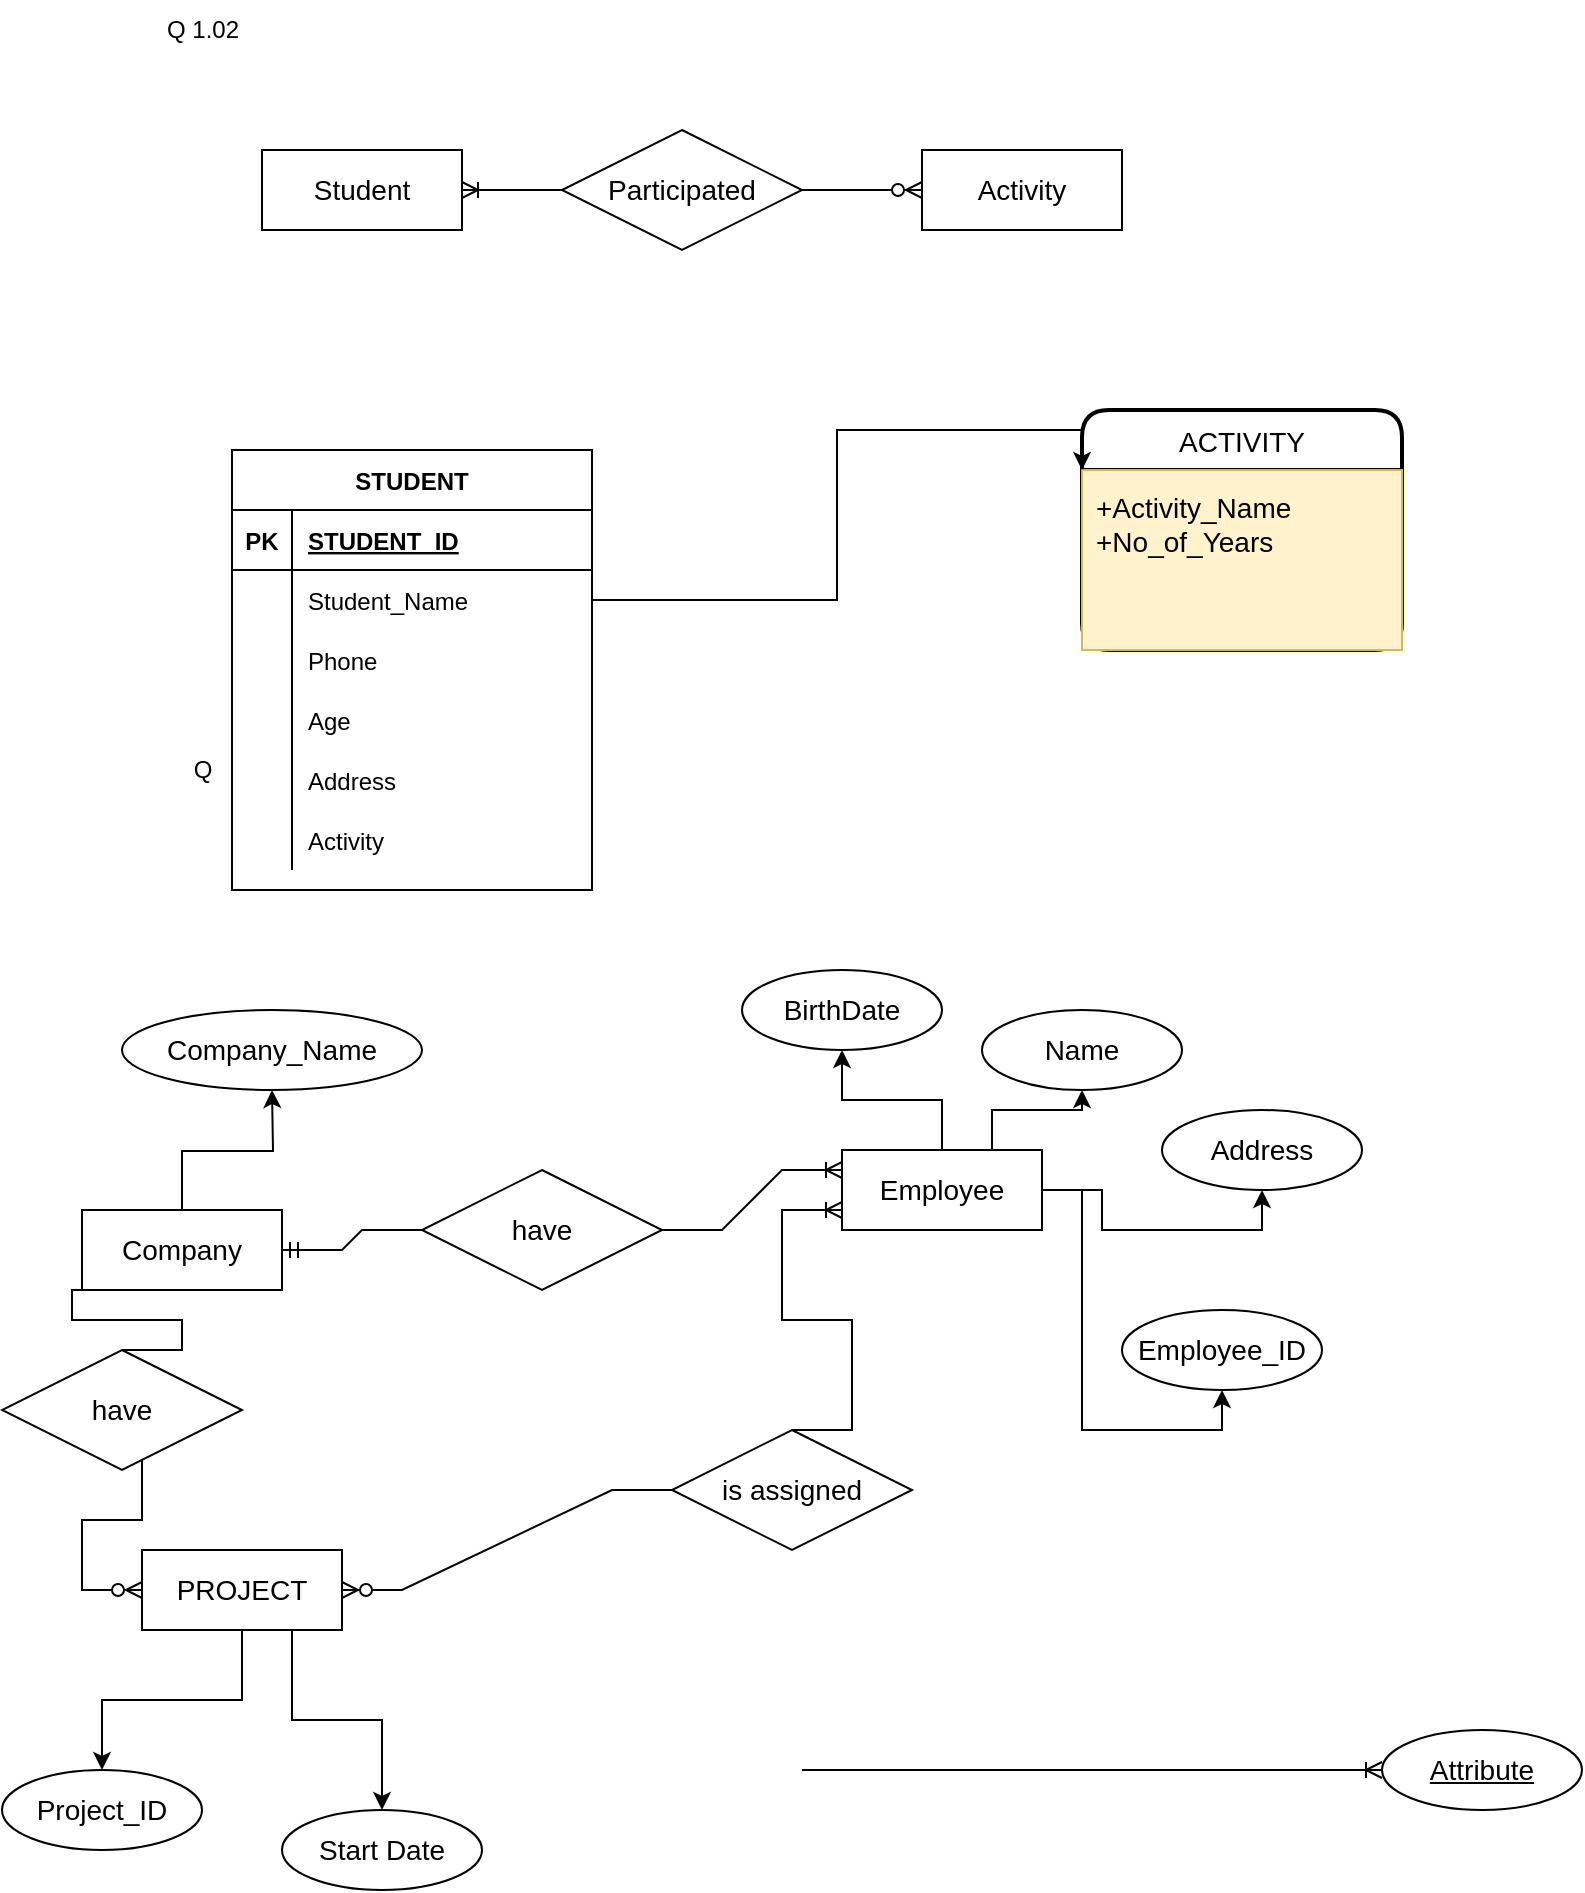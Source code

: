 <mxfile version="20.3.3" type="github">
  <diagram id="R2lEEEUBdFMjLlhIrx00" name="Page-1">
    <mxGraphModel dx="1773" dy="547" grid="1" gridSize="10" guides="1" tooltips="1" connect="1" arrows="1" fold="1" page="1" pageScale="1" pageWidth="850" pageHeight="1100" math="0" shadow="0" extFonts="Permanent Marker^https://fonts.googleapis.com/css?family=Permanent+Marker">
      <root>
        <mxCell id="0" />
        <mxCell id="1" parent="0" />
        <mxCell id="ZcLhKv0oavenat63V7S2-14" value="STUDENT" style="shape=table;startSize=30;container=1;collapsible=1;childLayout=tableLayout;fixedRows=1;rowLines=0;fontStyle=1;align=center;resizeLast=1;strokeColor=default;" vertex="1" parent="1">
          <mxGeometry x="85" y="250" width="180" height="220" as="geometry" />
        </mxCell>
        <mxCell id="ZcLhKv0oavenat63V7S2-15" value="" style="shape=tableRow;horizontal=0;startSize=0;swimlaneHead=0;swimlaneBody=0;fillColor=none;collapsible=0;dropTarget=0;points=[[0,0.5],[1,0.5]];portConstraint=eastwest;top=0;left=0;right=0;bottom=1;strokeColor=default;" vertex="1" parent="ZcLhKv0oavenat63V7S2-14">
          <mxGeometry y="30" width="180" height="30" as="geometry" />
        </mxCell>
        <mxCell id="ZcLhKv0oavenat63V7S2-16" value="PK" style="shape=partialRectangle;connectable=0;fillColor=none;top=0;left=0;bottom=0;right=0;fontStyle=1;overflow=hidden;strokeColor=default;" vertex="1" parent="ZcLhKv0oavenat63V7S2-15">
          <mxGeometry width="30" height="30" as="geometry">
            <mxRectangle width="30" height="30" as="alternateBounds" />
          </mxGeometry>
        </mxCell>
        <mxCell id="ZcLhKv0oavenat63V7S2-17" value="STUDENT_ID" style="shape=partialRectangle;connectable=0;fillColor=none;top=0;left=0;bottom=0;right=0;align=left;spacingLeft=6;fontStyle=5;overflow=hidden;strokeColor=default;" vertex="1" parent="ZcLhKv0oavenat63V7S2-15">
          <mxGeometry x="30" width="150" height="30" as="geometry">
            <mxRectangle width="150" height="30" as="alternateBounds" />
          </mxGeometry>
        </mxCell>
        <mxCell id="ZcLhKv0oavenat63V7S2-18" value="" style="shape=tableRow;horizontal=0;startSize=0;swimlaneHead=0;swimlaneBody=0;fillColor=none;collapsible=0;dropTarget=0;points=[[0,0.5],[1,0.5]];portConstraint=eastwest;top=0;left=0;right=0;bottom=0;strokeColor=default;" vertex="1" parent="ZcLhKv0oavenat63V7S2-14">
          <mxGeometry y="60" width="180" height="30" as="geometry" />
        </mxCell>
        <mxCell id="ZcLhKv0oavenat63V7S2-19" value="" style="shape=partialRectangle;connectable=0;fillColor=none;top=0;left=0;bottom=0;right=0;editable=1;overflow=hidden;strokeColor=default;" vertex="1" parent="ZcLhKv0oavenat63V7S2-18">
          <mxGeometry width="30" height="30" as="geometry">
            <mxRectangle width="30" height="30" as="alternateBounds" />
          </mxGeometry>
        </mxCell>
        <mxCell id="ZcLhKv0oavenat63V7S2-20" value="Student_Name" style="shape=partialRectangle;connectable=0;fillColor=none;top=0;left=0;bottom=0;right=0;align=left;spacingLeft=6;overflow=hidden;strokeColor=default;" vertex="1" parent="ZcLhKv0oavenat63V7S2-18">
          <mxGeometry x="30" width="150" height="30" as="geometry">
            <mxRectangle width="150" height="30" as="alternateBounds" />
          </mxGeometry>
        </mxCell>
        <mxCell id="ZcLhKv0oavenat63V7S2-21" value="" style="shape=tableRow;horizontal=0;startSize=0;swimlaneHead=0;swimlaneBody=0;fillColor=none;collapsible=0;dropTarget=0;points=[[0,0.5],[1,0.5]];portConstraint=eastwest;top=0;left=0;right=0;bottom=0;strokeColor=default;" vertex="1" parent="ZcLhKv0oavenat63V7S2-14">
          <mxGeometry y="90" width="180" height="30" as="geometry" />
        </mxCell>
        <mxCell id="ZcLhKv0oavenat63V7S2-22" value="" style="shape=partialRectangle;connectable=0;fillColor=none;top=0;left=0;bottom=0;right=0;editable=1;overflow=hidden;strokeColor=default;" vertex="1" parent="ZcLhKv0oavenat63V7S2-21">
          <mxGeometry width="30" height="30" as="geometry">
            <mxRectangle width="30" height="30" as="alternateBounds" />
          </mxGeometry>
        </mxCell>
        <mxCell id="ZcLhKv0oavenat63V7S2-23" value="Phone" style="shape=partialRectangle;connectable=0;fillColor=none;top=0;left=0;bottom=0;right=0;align=left;spacingLeft=6;overflow=hidden;strokeColor=default;" vertex="1" parent="ZcLhKv0oavenat63V7S2-21">
          <mxGeometry x="30" width="150" height="30" as="geometry">
            <mxRectangle width="150" height="30" as="alternateBounds" />
          </mxGeometry>
        </mxCell>
        <mxCell id="ZcLhKv0oavenat63V7S2-24" value="" style="shape=tableRow;horizontal=0;startSize=0;swimlaneHead=0;swimlaneBody=0;fillColor=none;collapsible=0;dropTarget=0;points=[[0,0.5],[1,0.5]];portConstraint=eastwest;top=0;left=0;right=0;bottom=0;strokeColor=default;" vertex="1" parent="ZcLhKv0oavenat63V7S2-14">
          <mxGeometry y="120" width="180" height="30" as="geometry" />
        </mxCell>
        <mxCell id="ZcLhKv0oavenat63V7S2-25" value="" style="shape=partialRectangle;connectable=0;fillColor=none;top=0;left=0;bottom=0;right=0;editable=1;overflow=hidden;strokeColor=default;" vertex="1" parent="ZcLhKv0oavenat63V7S2-24">
          <mxGeometry width="30" height="30" as="geometry">
            <mxRectangle width="30" height="30" as="alternateBounds" />
          </mxGeometry>
        </mxCell>
        <mxCell id="ZcLhKv0oavenat63V7S2-26" value="Age" style="shape=partialRectangle;connectable=0;fillColor=none;top=0;left=0;bottom=0;right=0;align=left;spacingLeft=6;overflow=hidden;strokeColor=default;" vertex="1" parent="ZcLhKv0oavenat63V7S2-24">
          <mxGeometry x="30" width="150" height="30" as="geometry">
            <mxRectangle width="150" height="30" as="alternateBounds" />
          </mxGeometry>
        </mxCell>
        <mxCell id="ZcLhKv0oavenat63V7S2-30" value="" style="shape=tableRow;horizontal=0;startSize=0;swimlaneHead=0;swimlaneBody=0;fillColor=none;collapsible=0;dropTarget=0;points=[[0,0.5],[1,0.5]];portConstraint=eastwest;top=0;left=0;right=0;bottom=0;strokeColor=default;" vertex="1" parent="ZcLhKv0oavenat63V7S2-14">
          <mxGeometry y="150" width="180" height="30" as="geometry" />
        </mxCell>
        <mxCell id="ZcLhKv0oavenat63V7S2-31" value="" style="shape=partialRectangle;connectable=0;fillColor=none;top=0;left=0;bottom=0;right=0;editable=1;overflow=hidden;strokeColor=default;" vertex="1" parent="ZcLhKv0oavenat63V7S2-30">
          <mxGeometry width="30" height="30" as="geometry">
            <mxRectangle width="30" height="30" as="alternateBounds" />
          </mxGeometry>
        </mxCell>
        <mxCell id="ZcLhKv0oavenat63V7S2-32" value="Address" style="shape=partialRectangle;connectable=0;fillColor=none;top=0;left=0;bottom=0;right=0;align=left;spacingLeft=6;overflow=hidden;strokeColor=default;" vertex="1" parent="ZcLhKv0oavenat63V7S2-30">
          <mxGeometry x="30" width="150" height="30" as="geometry">
            <mxRectangle width="150" height="30" as="alternateBounds" />
          </mxGeometry>
        </mxCell>
        <mxCell id="ZcLhKv0oavenat63V7S2-27" value="" style="shape=tableRow;horizontal=0;startSize=0;swimlaneHead=0;swimlaneBody=0;fillColor=none;collapsible=0;dropTarget=0;points=[[0,0.5],[1,0.5]];portConstraint=eastwest;top=0;left=0;right=0;bottom=0;strokeColor=default;" vertex="1" parent="ZcLhKv0oavenat63V7S2-14">
          <mxGeometry y="180" width="180" height="30" as="geometry" />
        </mxCell>
        <mxCell id="ZcLhKv0oavenat63V7S2-28" value="" style="shape=partialRectangle;connectable=0;fillColor=none;top=0;left=0;bottom=0;right=0;editable=1;overflow=hidden;strokeColor=default;" vertex="1" parent="ZcLhKv0oavenat63V7S2-27">
          <mxGeometry width="30" height="30" as="geometry">
            <mxRectangle width="30" height="30" as="alternateBounds" />
          </mxGeometry>
        </mxCell>
        <mxCell id="ZcLhKv0oavenat63V7S2-29" value="Activity" style="shape=partialRectangle;connectable=0;fillColor=none;top=0;left=0;bottom=0;right=0;align=left;spacingLeft=6;overflow=hidden;strokeColor=default;" vertex="1" parent="ZcLhKv0oavenat63V7S2-27">
          <mxGeometry x="30" width="150" height="30" as="geometry">
            <mxRectangle width="150" height="30" as="alternateBounds" />
          </mxGeometry>
        </mxCell>
        <mxCell id="ZcLhKv0oavenat63V7S2-33" value="ACTIVITY" style="swimlane;childLayout=stackLayout;horizontal=1;startSize=30;horizontalStack=0;rounded=1;fontSize=14;fontStyle=0;strokeWidth=2;resizeParent=0;resizeLast=1;shadow=0;dashed=0;align=center;strokeColor=default;" vertex="1" parent="1">
          <mxGeometry x="510" y="230" width="160" height="120" as="geometry" />
        </mxCell>
        <mxCell id="ZcLhKv0oavenat63V7S2-34" value="+Activity_Name&lt;br&gt;+No_of_Years" style="align=left;strokeColor=#d6b656;fillColor=#fff2cc;spacingLeft=4;fontSize=14;verticalAlign=top;resizable=0;rotatable=0;part=1;spacingTop=3;spacing=3;labelBackgroundColor=none;html=1;strokeWidth=1;shadow=0;" vertex="1" parent="ZcLhKv0oavenat63V7S2-33">
          <mxGeometry y="30" width="160" height="90" as="geometry" />
        </mxCell>
        <mxCell id="ZcLhKv0oavenat63V7S2-36" style="edgeStyle=orthogonalEdgeStyle;rounded=0;orthogonalLoop=1;jettySize=auto;html=1;exitX=0.5;exitY=1;exitDx=0;exitDy=0;" edge="1" parent="ZcLhKv0oavenat63V7S2-33" source="ZcLhKv0oavenat63V7S2-34" target="ZcLhKv0oavenat63V7S2-34">
          <mxGeometry relative="1" as="geometry" />
        </mxCell>
        <mxCell id="ZcLhKv0oavenat63V7S2-40" value="Q 1.02" style="text;html=1;align=center;verticalAlign=middle;resizable=0;points=[];autosize=1;strokeColor=none;fillColor=none;" vertex="1" parent="1">
          <mxGeometry x="40" y="25" width="60" height="30" as="geometry" />
        </mxCell>
        <mxCell id="ZcLhKv0oavenat63V7S2-41" value="Q" style="text;html=1;align=center;verticalAlign=middle;resizable=0;points=[];autosize=1;strokeColor=none;fillColor=none;" vertex="1" parent="1">
          <mxGeometry x="55" y="395" width="30" height="30" as="geometry" />
        </mxCell>
        <mxCell id="ZcLhKv0oavenat63V7S2-71" style="edgeStyle=orthogonalEdgeStyle;rounded=0;orthogonalLoop=1;jettySize=auto;html=1;exitX=0.5;exitY=0;exitDx=0;exitDy=0;entryX=0.5;entryY=1;entryDx=0;entryDy=0;fontSize=14;" edge="1" parent="1" source="ZcLhKv0oavenat63V7S2-42">
          <mxGeometry relative="1" as="geometry">
            <mxPoint x="105" y="570" as="targetPoint" />
          </mxGeometry>
        </mxCell>
        <mxCell id="ZcLhKv0oavenat63V7S2-42" value="Company" style="whiteSpace=wrap;html=1;align=center;shadow=0;labelBackgroundColor=none;strokeColor=default;strokeWidth=1;fontSize=14;" vertex="1" parent="1">
          <mxGeometry x="10" y="630" width="100" height="40" as="geometry" />
        </mxCell>
        <mxCell id="ZcLhKv0oavenat63V7S2-51" style="edgeStyle=orthogonalEdgeStyle;rounded=0;orthogonalLoop=1;jettySize=auto;html=1;exitX=0.5;exitY=0;exitDx=0;exitDy=0;entryX=0.5;entryY=1;entryDx=0;entryDy=0;fontSize=14;" edge="1" parent="1" source="ZcLhKv0oavenat63V7S2-43" target="ZcLhKv0oavenat63V7S2-46">
          <mxGeometry relative="1" as="geometry" />
        </mxCell>
        <mxCell id="ZcLhKv0oavenat63V7S2-52" style="edgeStyle=orthogonalEdgeStyle;rounded=0;orthogonalLoop=1;jettySize=auto;html=1;exitX=0.75;exitY=0;exitDx=0;exitDy=0;fontSize=14;" edge="1" parent="1" source="ZcLhKv0oavenat63V7S2-43" target="ZcLhKv0oavenat63V7S2-44">
          <mxGeometry relative="1" as="geometry" />
        </mxCell>
        <mxCell id="ZcLhKv0oavenat63V7S2-55" style="edgeStyle=orthogonalEdgeStyle;rounded=0;orthogonalLoop=1;jettySize=auto;html=1;exitX=1;exitY=0.5;exitDx=0;exitDy=0;entryX=0.5;entryY=1;entryDx=0;entryDy=0;fontSize=14;" edge="1" parent="1" source="ZcLhKv0oavenat63V7S2-43" target="ZcLhKv0oavenat63V7S2-45">
          <mxGeometry relative="1" as="geometry" />
        </mxCell>
        <mxCell id="ZcLhKv0oavenat63V7S2-79" style="edgeStyle=orthogonalEdgeStyle;rounded=0;orthogonalLoop=1;jettySize=auto;html=1;entryX=0.5;entryY=1;entryDx=0;entryDy=0;fontSize=14;" edge="1" parent="1" source="ZcLhKv0oavenat63V7S2-43" target="ZcLhKv0oavenat63V7S2-78">
          <mxGeometry relative="1" as="geometry" />
        </mxCell>
        <mxCell id="ZcLhKv0oavenat63V7S2-43" value="Employee" style="whiteSpace=wrap;html=1;align=center;shadow=0;labelBackgroundColor=none;strokeColor=default;strokeWidth=1;fontSize=14;" vertex="1" parent="1">
          <mxGeometry x="390" y="600" width="100" height="40" as="geometry" />
        </mxCell>
        <mxCell id="ZcLhKv0oavenat63V7S2-44" value="Name" style="ellipse;whiteSpace=wrap;html=1;align=center;shadow=0;labelBackgroundColor=none;strokeColor=default;strokeWidth=1;fontSize=14;" vertex="1" parent="1">
          <mxGeometry x="460" y="530" width="100" height="40" as="geometry" />
        </mxCell>
        <mxCell id="ZcLhKv0oavenat63V7S2-45" value="Address" style="ellipse;whiteSpace=wrap;html=1;align=center;shadow=0;labelBackgroundColor=none;strokeColor=default;strokeWidth=1;fontSize=14;" vertex="1" parent="1">
          <mxGeometry x="550" y="580" width="100" height="40" as="geometry" />
        </mxCell>
        <mxCell id="ZcLhKv0oavenat63V7S2-46" value="BirthDate" style="ellipse;whiteSpace=wrap;html=1;align=center;shadow=0;labelBackgroundColor=none;strokeColor=default;strokeWidth=1;fontSize=14;" vertex="1" parent="1">
          <mxGeometry x="340" y="510" width="100" height="40" as="geometry" />
        </mxCell>
        <mxCell id="ZcLhKv0oavenat63V7S2-47" value="have" style="shape=rhombus;perimeter=rhombusPerimeter;whiteSpace=wrap;html=1;align=center;shadow=0;labelBackgroundColor=none;strokeColor=default;strokeWidth=1;fontSize=14;" vertex="1" parent="1">
          <mxGeometry x="180" y="610" width="120" height="60" as="geometry" />
        </mxCell>
        <mxCell id="ZcLhKv0oavenat63V7S2-58" value="" style="edgeStyle=entityRelationEdgeStyle;fontSize=12;html=1;endArrow=ERmandOne;rounded=0;entryX=1;entryY=0.5;entryDx=0;entryDy=0;exitX=0;exitY=0.5;exitDx=0;exitDy=0;" edge="1" parent="1" source="ZcLhKv0oavenat63V7S2-47" target="ZcLhKv0oavenat63V7S2-42">
          <mxGeometry width="100" height="100" relative="1" as="geometry">
            <mxPoint x="220" y="650" as="sourcePoint" />
            <mxPoint x="470" y="600" as="targetPoint" />
          </mxGeometry>
        </mxCell>
        <mxCell id="ZcLhKv0oavenat63V7S2-59" value="" style="edgeStyle=entityRelationEdgeStyle;fontSize=12;html=1;endArrow=ERoneToMany;rounded=0;entryX=0;entryY=0.25;entryDx=0;entryDy=0;" edge="1" parent="1" source="ZcLhKv0oavenat63V7S2-47" target="ZcLhKv0oavenat63V7S2-43">
          <mxGeometry width="100" height="100" relative="1" as="geometry">
            <mxPoint x="290" y="720" as="sourcePoint" />
            <mxPoint x="390" y="620" as="targetPoint" />
          </mxGeometry>
        </mxCell>
        <mxCell id="ZcLhKv0oavenat63V7S2-63" value="" style="edgeStyle=orthogonalEdgeStyle;rounded=0;orthogonalLoop=1;jettySize=auto;html=1;fontSize=14;" edge="1" parent="1" source="ZcLhKv0oavenat63V7S2-60" target="ZcLhKv0oavenat63V7S2-62">
          <mxGeometry relative="1" as="geometry" />
        </mxCell>
        <mxCell id="ZcLhKv0oavenat63V7S2-75" style="edgeStyle=orthogonalEdgeStyle;rounded=0;orthogonalLoop=1;jettySize=auto;html=1;exitX=0.75;exitY=1;exitDx=0;exitDy=0;entryX=0.5;entryY=0;entryDx=0;entryDy=0;fontSize=14;" edge="1" parent="1" source="ZcLhKv0oavenat63V7S2-60" target="ZcLhKv0oavenat63V7S2-74">
          <mxGeometry relative="1" as="geometry" />
        </mxCell>
        <mxCell id="ZcLhKv0oavenat63V7S2-60" value="PROJECT" style="whiteSpace=wrap;html=1;align=center;shadow=0;labelBackgroundColor=none;strokeColor=default;strokeWidth=1;fontSize=14;" vertex="1" parent="1">
          <mxGeometry x="40" y="800" width="100" height="40" as="geometry" />
        </mxCell>
        <mxCell id="ZcLhKv0oavenat63V7S2-61" value="" style="edgeStyle=entityRelationEdgeStyle;fontSize=12;html=1;endArrow=ERzeroToMany;endFill=1;rounded=0;exitX=0.25;exitY=1;exitDx=0;exitDy=0;entryX=0;entryY=0.5;entryDx=0;entryDy=0;entryPerimeter=0;startArrow=none;" edge="1" parent="1" source="ZcLhKv0oavenat63V7S2-64" target="ZcLhKv0oavenat63V7S2-60">
          <mxGeometry width="100" height="100" relative="1" as="geometry">
            <mxPoint x="20" y="710" as="sourcePoint" />
            <mxPoint x="30" y="820" as="targetPoint" />
          </mxGeometry>
        </mxCell>
        <mxCell id="ZcLhKv0oavenat63V7S2-62" value="Project_ID" style="ellipse;whiteSpace=wrap;html=1;align=center;shadow=0;labelBackgroundColor=none;strokeColor=default;strokeWidth=1;fontSize=14;" vertex="1" parent="1">
          <mxGeometry x="-30" y="910" width="100" height="40" as="geometry" />
        </mxCell>
        <mxCell id="ZcLhKv0oavenat63V7S2-65" value="is assigned " style="shape=rhombus;perimeter=rhombusPerimeter;whiteSpace=wrap;html=1;align=center;shadow=0;labelBackgroundColor=none;strokeColor=default;strokeWidth=1;fontSize=14;" vertex="1" parent="1">
          <mxGeometry x="305" y="740" width="120" height="60" as="geometry" />
        </mxCell>
        <mxCell id="ZcLhKv0oavenat63V7S2-66" value="" style="edgeStyle=entityRelationEdgeStyle;fontSize=12;html=1;endArrow=ERzeroToMany;endFill=1;rounded=0;entryX=1;entryY=0.5;entryDx=0;entryDy=0;exitX=0;exitY=0.5;exitDx=0;exitDy=0;" edge="1" parent="1" source="ZcLhKv0oavenat63V7S2-65" target="ZcLhKv0oavenat63V7S2-60">
          <mxGeometry width="100" height="100" relative="1" as="geometry">
            <mxPoint x="370" y="850" as="sourcePoint" />
            <mxPoint x="470" y="750" as="targetPoint" />
          </mxGeometry>
        </mxCell>
        <mxCell id="ZcLhKv0oavenat63V7S2-68" value="" style="edgeStyle=entityRelationEdgeStyle;fontSize=12;html=1;endArrow=ERoneToMany;rounded=0;" edge="1" parent="1" target="ZcLhKv0oavenat63V7S2-69">
          <mxGeometry width="100" height="100" relative="1" as="geometry">
            <mxPoint x="370" y="910" as="sourcePoint" />
            <mxPoint x="710" y="910" as="targetPoint" />
          </mxGeometry>
        </mxCell>
        <mxCell id="ZcLhKv0oavenat63V7S2-69" value="Attribute" style="ellipse;whiteSpace=wrap;html=1;align=center;fontStyle=4;shadow=0;labelBackgroundColor=none;strokeColor=default;strokeWidth=1;fontSize=14;" vertex="1" parent="1">
          <mxGeometry x="660" y="890" width="100" height="40" as="geometry" />
        </mxCell>
        <mxCell id="ZcLhKv0oavenat63V7S2-72" value="Company_Name" style="ellipse;whiteSpace=wrap;html=1;align=center;shadow=0;labelBackgroundColor=none;strokeColor=default;strokeWidth=1;fontSize=14;" vertex="1" parent="1">
          <mxGeometry x="30" y="530" width="150" height="40" as="geometry" />
        </mxCell>
        <mxCell id="ZcLhKv0oavenat63V7S2-74" value="Start Date" style="ellipse;whiteSpace=wrap;html=1;align=center;shadow=0;labelBackgroundColor=none;strokeColor=default;strokeWidth=1;fontSize=14;" vertex="1" parent="1">
          <mxGeometry x="110" y="930" width="100" height="40" as="geometry" />
        </mxCell>
        <mxCell id="ZcLhKv0oavenat63V7S2-76" value="" style="edgeStyle=entityRelationEdgeStyle;fontSize=12;html=1;endArrow=ERoneToMany;rounded=0;entryX=0;entryY=0.75;entryDx=0;entryDy=0;exitX=0.5;exitY=0;exitDx=0;exitDy=0;" edge="1" parent="1" source="ZcLhKv0oavenat63V7S2-65" target="ZcLhKv0oavenat63V7S2-43">
          <mxGeometry width="100" height="100" relative="1" as="geometry">
            <mxPoint x="325" y="760" as="sourcePoint" />
            <mxPoint x="425" y="660" as="targetPoint" />
          </mxGeometry>
        </mxCell>
        <mxCell id="ZcLhKv0oavenat63V7S2-78" value="Employee_ID" style="ellipse;whiteSpace=wrap;html=1;align=center;shadow=0;labelBackgroundColor=none;strokeColor=default;strokeWidth=1;fontSize=14;" vertex="1" parent="1">
          <mxGeometry x="530" y="680" width="100" height="40" as="geometry" />
        </mxCell>
        <mxCell id="ZcLhKv0oavenat63V7S2-81" value="Student" style="whiteSpace=wrap;html=1;align=center;shadow=0;labelBackgroundColor=none;strokeColor=default;strokeWidth=1;fontSize=14;" vertex="1" parent="1">
          <mxGeometry x="100" y="100" width="100" height="40" as="geometry" />
        </mxCell>
        <mxCell id="ZcLhKv0oavenat63V7S2-82" value="Activity" style="whiteSpace=wrap;html=1;align=center;shadow=0;labelBackgroundColor=none;strokeColor=default;strokeWidth=1;fontSize=14;" vertex="1" parent="1">
          <mxGeometry x="430" y="100" width="100" height="40" as="geometry" />
        </mxCell>
        <mxCell id="ZcLhKv0oavenat63V7S2-83" value="" style="edgeStyle=entityRelationEdgeStyle;fontSize=12;html=1;endArrow=ERoneToMany;startArrow=ERzeroToMany;rounded=0;entryX=1;entryY=0.5;entryDx=0;entryDy=0;exitX=0;exitY=0.5;exitDx=0;exitDy=0;" edge="1" parent="1" source="ZcLhKv0oavenat63V7S2-82" target="ZcLhKv0oavenat63V7S2-81">
          <mxGeometry width="100" height="100" relative="1" as="geometry">
            <mxPoint x="370" y="430" as="sourcePoint" />
            <mxPoint x="470" y="330" as="targetPoint" />
          </mxGeometry>
        </mxCell>
        <mxCell id="ZcLhKv0oavenat63V7S2-84" value="Participated" style="shape=rhombus;perimeter=rhombusPerimeter;whiteSpace=wrap;html=1;align=center;shadow=0;labelBackgroundColor=none;strokeColor=default;strokeWidth=1;fontSize=14;" vertex="1" parent="1">
          <mxGeometry x="250" y="90" width="120" height="60" as="geometry" />
        </mxCell>
        <mxCell id="ZcLhKv0oavenat63V7S2-86" style="edgeStyle=orthogonalEdgeStyle;rounded=0;orthogonalLoop=1;jettySize=auto;html=1;exitX=1;exitY=0.5;exitDx=0;exitDy=0;entryX=0;entryY=0;entryDx=0;entryDy=0;fontSize=14;" edge="1" parent="1" source="ZcLhKv0oavenat63V7S2-18" target="ZcLhKv0oavenat63V7S2-34">
          <mxGeometry relative="1" as="geometry" />
        </mxCell>
        <mxCell id="ZcLhKv0oavenat63V7S2-64" value="have" style="shape=rhombus;perimeter=rhombusPerimeter;whiteSpace=wrap;html=1;align=center;shadow=0;labelBackgroundColor=none;strokeColor=default;strokeWidth=1;fontSize=14;" vertex="1" parent="1">
          <mxGeometry x="-30" y="700" width="120" height="60" as="geometry" />
        </mxCell>
        <mxCell id="ZcLhKv0oavenat63V7S2-87" value="" style="edgeStyle=entityRelationEdgeStyle;fontSize=12;html=1;endArrow=none;endFill=1;rounded=0;exitX=0.25;exitY=1;exitDx=0;exitDy=0;entryX=0.5;entryY=0;entryDx=0;entryDy=0;" edge="1" parent="1" source="ZcLhKv0oavenat63V7S2-42" target="ZcLhKv0oavenat63V7S2-64">
          <mxGeometry width="100" height="100" relative="1" as="geometry">
            <mxPoint x="35" y="670" as="sourcePoint" />
            <mxPoint x="40" y="820" as="targetPoint" />
          </mxGeometry>
        </mxCell>
      </root>
    </mxGraphModel>
  </diagram>
</mxfile>

